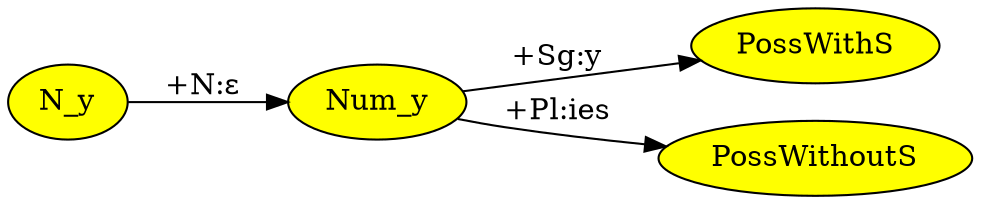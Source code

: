 // This graph generated with hfst-fst2txt
digraph "text(<stdin>)" {
charset = UTF8;
rankdir = LR;
node [shape=ellipse,style=filled,fillcolor=yellow]
"N_y" [label="N_y"] 
"Num_y" [label="Num_y"] 
"PossWithS" [label="PossWithS"] 
"PossWithoutS" [label="PossWithoutS"] 
"N_y" -> "Num_y" [label="+N:ε "];
"Num_y" -> "PossWithS" [label="+Sg:y "];
"Num_y" -> "PossWithoutS" [label="+Pl:ies "];
}
